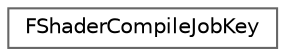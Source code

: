 digraph "Graphical Class Hierarchy"
{
 // INTERACTIVE_SVG=YES
 // LATEX_PDF_SIZE
  bgcolor="transparent";
  edge [fontname=Helvetica,fontsize=10,labelfontname=Helvetica,labelfontsize=10];
  node [fontname=Helvetica,fontsize=10,shape=box,height=0.2,width=0.4];
  rankdir="LR";
  Node0 [id="Node000000",label="FShaderCompileJobKey",height=0.2,width=0.4,color="grey40", fillcolor="white", style="filled",URL="$d1/dc7/structFShaderCompileJobKey.html",tooltip=" "];
}
